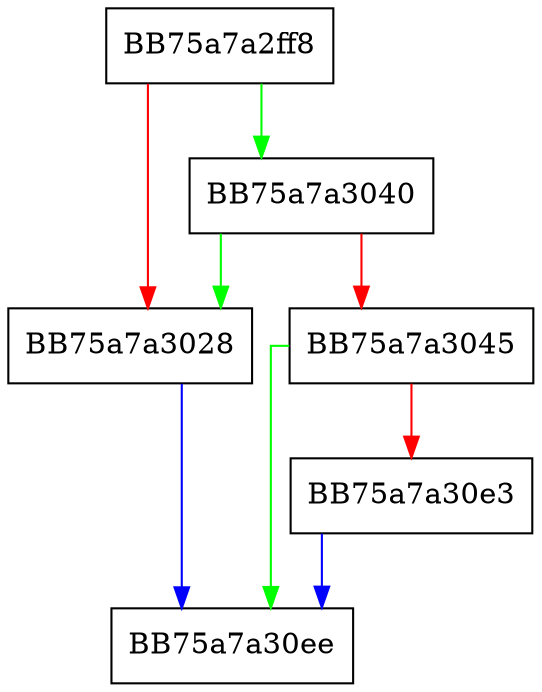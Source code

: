 digraph __stdio_common_vswscanf {
  node [shape="box"];
  graph [splines=ortho];
  BB75a7a2ff8 -> BB75a7a3040 [color="green"];
  BB75a7a2ff8 -> BB75a7a3028 [color="red"];
  BB75a7a3028 -> BB75a7a30ee [color="blue"];
  BB75a7a3040 -> BB75a7a3028 [color="green"];
  BB75a7a3040 -> BB75a7a3045 [color="red"];
  BB75a7a3045 -> BB75a7a30ee [color="green"];
  BB75a7a3045 -> BB75a7a30e3 [color="red"];
  BB75a7a30e3 -> BB75a7a30ee [color="blue"];
}